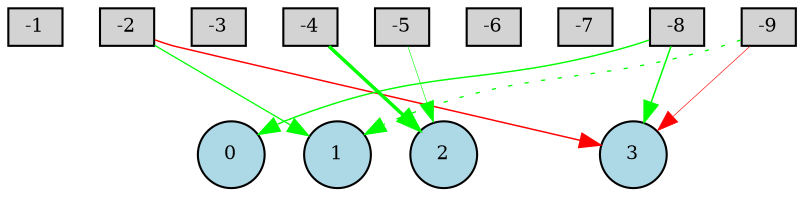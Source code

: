 digraph {
	node [fontsize=9 height=0.2 shape=circle width=0.2]
	subgraph inputs {
		node [shape=box style=filled]
		rank=source
		-1 [fillcolor=lightgray]
		-2 [fillcolor=lightgray]
		-1 -> -2 [style=invis]
		-3 [fillcolor=lightgray]
		-2 -> -3 [style=invis]
		-4 [fillcolor=lightgray]
		-3 -> -4 [style=invis]
		-5 [fillcolor=lightgray]
		-4 -> -5 [style=invis]
		-6 [fillcolor=lightgray]
		-5 -> -6 [style=invis]
		-7 [fillcolor=lightgray]
		-6 -> -7 [style=invis]
		-8 [fillcolor=lightgray]
		-7 -> -8 [style=invis]
		-9 [fillcolor=lightgray]
		-8 -> -9 [style=invis]
	}
	subgraph outputs {
		node [style=filled]
		rank=sink
		0 [fillcolor=lightblue fontsize=9 height=0.2 shape=circle width=0.2]
		1 [fillcolor=lightblue fontsize=9 height=0.2 shape=circle width=0.2]
		0 -> 1 [style=invis]
		2 [fillcolor=lightblue fontsize=9 height=0.2 shape=circle width=0.2]
		1 -> 2 [style=invis]
		3 [fillcolor=lightblue fontsize=9 height=0.2 shape=circle width=0.2]
		2 -> 3 [style=invis]
	}
	-8 -> 0 [color=green penwidth=0.6877406072266102 style=solid]
	-4 -> 2 [color=green penwidth=1.6696580250272617 style=solid]
	-2 -> 3 [color=red penwidth=0.7086559931819613 style=solid]
	-5 -> 2 [color=green penwidth=0.2779350729547623 style=solid]
	-9 -> 3 [color=red penwidth=0.2973393307764065 style=solid]
	-9 -> 1 [color=green penwidth=0.6376697109725139 style=dotted]
	-8 -> 3 [color=green penwidth=0.7273326591996455 style=solid]
	-2 -> 1 [color=green penwidth=0.6130285451590389 style=solid]
}
